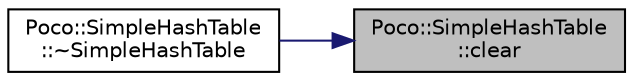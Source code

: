 digraph "Poco::SimpleHashTable::clear"
{
 // LATEX_PDF_SIZE
  edge [fontname="Helvetica",fontsize="10",labelfontname="Helvetica",labelfontsize="10"];
  node [fontname="Helvetica",fontsize="10",shape=record];
  rankdir="RL";
  Node1 [label="Poco::SimpleHashTable\l::clear",height=0.2,width=0.4,color="black", fillcolor="grey75", style="filled", fontcolor="black",tooltip=" "];
  Node1 -> Node2 [dir="back",color="midnightblue",fontsize="10",style="solid"];
  Node2 [label="Poco::SimpleHashTable\l::~SimpleHashTable",height=0.2,width=0.4,color="black", fillcolor="white", style="filled",URL="$classPoco_1_1SimpleHashTable.html#a17144f44d947ac5908da10a93e8af245",tooltip="Destroys the SimpleHashTable."];
}
